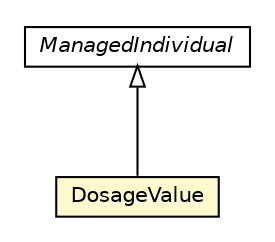 #!/usr/local/bin/dot
#
# Class diagram 
# Generated by UMLGraph version R5_6-24-gf6e263 (http://www.umlgraph.org/)
#

digraph G {
	edge [fontname="Helvetica",fontsize=10,labelfontname="Helvetica",labelfontsize=10];
	node [fontname="Helvetica",fontsize=10,shape=plaintext];
	nodesep=0.25;
	ranksep=0.5;
	// org.universAAL.ontology.device.DosageValue
	c147757 [label=<<table title="org.universAAL.ontology.device.DosageValue" border="0" cellborder="1" cellspacing="0" cellpadding="2" port="p" bgcolor="lemonChiffon" href="./DosageValue.html">
		<tr><td><table border="0" cellspacing="0" cellpadding="1">
<tr><td align="center" balign="center"> DosageValue </td></tr>
		</table></td></tr>
		</table>>, URL="./DosageValue.html", fontname="Helvetica", fontcolor="black", fontsize=10.0];
	//org.universAAL.ontology.device.DosageValue extends org.universAAL.middleware.owl.ManagedIndividual
	c148181:p -> c147757:p [dir=back,arrowtail=empty];
	// org.universAAL.middleware.owl.ManagedIndividual
	c148181 [label=<<table title="org.universAAL.middleware.owl.ManagedIndividual" border="0" cellborder="1" cellspacing="0" cellpadding="2" port="p" href="http://java.sun.com/j2se/1.4.2/docs/api/org/universAAL/middleware/owl/ManagedIndividual.html">
		<tr><td><table border="0" cellspacing="0" cellpadding="1">
<tr><td align="center" balign="center"><font face="Helvetica-Oblique"> ManagedIndividual </font></td></tr>
		</table></td></tr>
		</table>>, URL="http://java.sun.com/j2se/1.4.2/docs/api/org/universAAL/middleware/owl/ManagedIndividual.html", fontname="Helvetica", fontcolor="black", fontsize=10.0];
}

